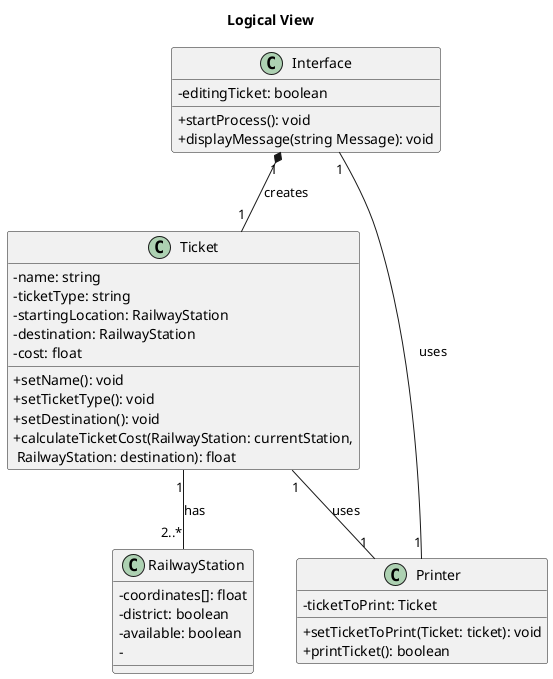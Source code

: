 @startuml
skinparam classAttributeIconSize 0

title Logical View

class Interface {
    - editingTicket: boolean

    + startProcess(): void
    + displayMessage(string Message): void
}

class Ticket {
    - name: string
    - ticketType: string
    - startingLocation: RailwayStation
    - destination: RailwayStation
    - cost: float

    + setName(): void
    + setTicketType(): void
    + setDestination(): void
    + calculateTicketCost(RailwayStation: currentStation,\n RailwayStation: destination): float

}

class RailwayStation {
    - coordinates[]: float
    - district: boolean
    - available: boolean
    -
}

class Printer {
    - ticketToPrint: Ticket

    +setTicketToPrint(Ticket: ticket): void
    +printTicket(): boolean
}

Interface "1" *-- "1" Ticket : creates
Interface "1" -- "1" Printer : uses
Ticket "1" -- "1" Printer : uses
Ticket "1" -- "2..*" RailwayStation : has
@enduml

@startuml
skinparam classAttributeIconSize 0

title Process View
autoactivate off
albert -> Interface : clicks on "Start", triggers startProcess()
activate Interface
Interface -> Ticket ** : create


albert -> Interface: types name

Interface -> Ticket: setName()
activate Ticket
Ticket --> Interface: void
deactivate Ticket

albert -> Interface: selects ticket type
Interface -> Ticket: setTicketType()
activate Ticket
Ticket --> Interface: void
deactivate Ticket

albert -> Interface: types destination
Interface -> Ticket: setDestination()
activate Ticket
Ticket --> Interface: void
deactivate Ticket

Ticket -> Ticket : calculateTicketCost
activate Ticket
Ticket -> Interface: displayMessage("Current Price: ....")
activate Interface
Interface --> albert: Display "Current Price: 14$. Pay with cash:"
return
return






@enduml